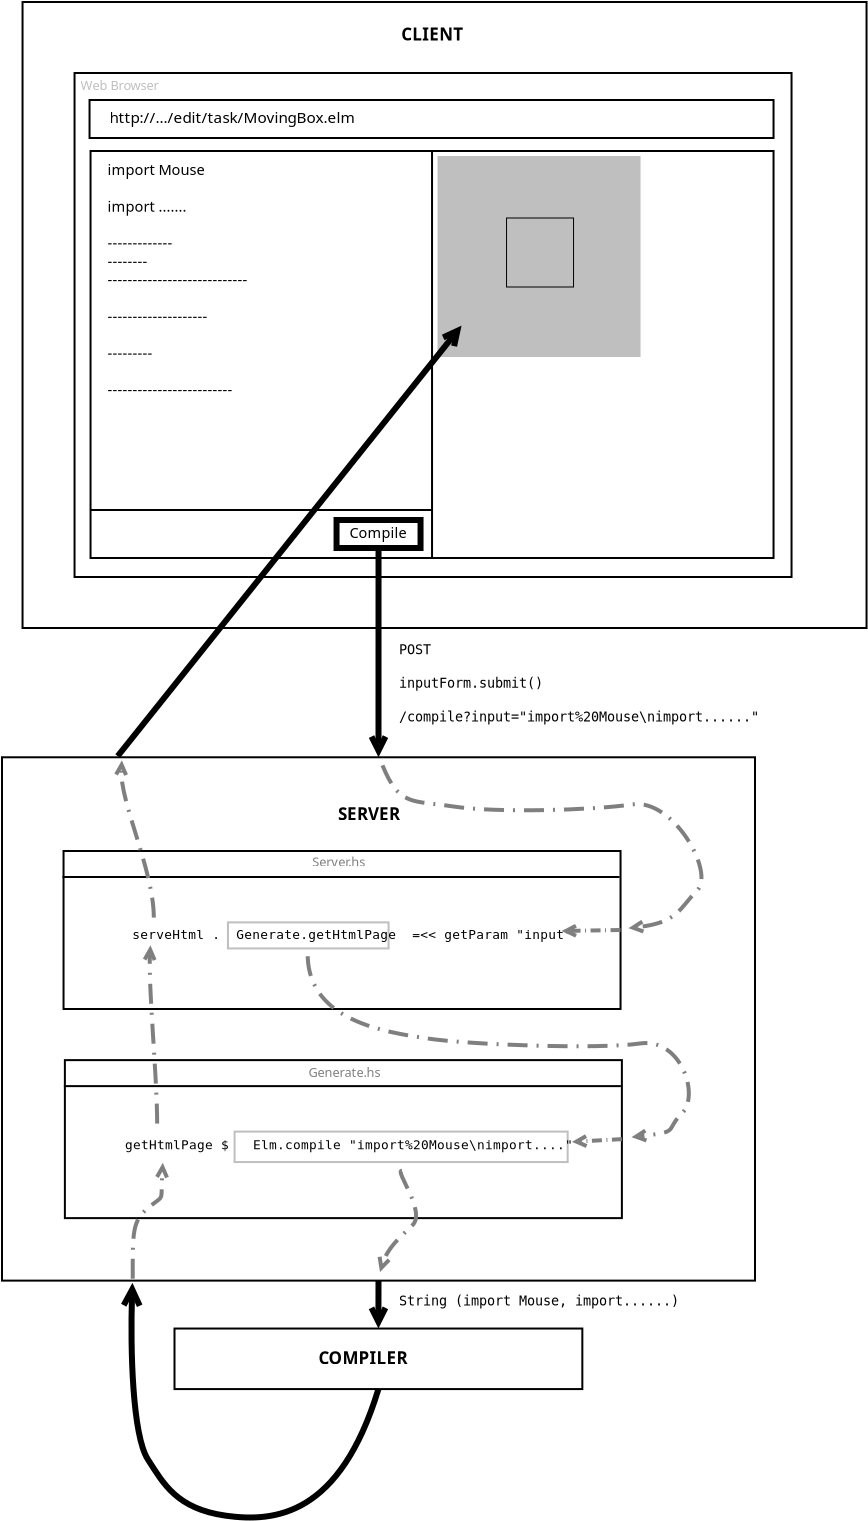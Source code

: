 <?xml version="1.0" encoding="UTF-8"?>
<dia:diagram xmlns:dia="http://www.lysator.liu.se/~alla/dia/">
  <dia:layer name="Background" visible="true" active="true">
    <dia:group>
      <dia:object type="Standard - Box" version="0" id="O0">
        <dia:attribute name="obj_pos">
          <dia:point val="6.7,1.2"/>
        </dia:attribute>
        <dia:attribute name="obj_bb">
          <dia:rectangle val="6.65,1.15;48.95,32.55"/>
        </dia:attribute>
        <dia:attribute name="elem_corner">
          <dia:point val="6.7,1.2"/>
        </dia:attribute>
        <dia:attribute name="elem_width">
          <dia:real val="42.2"/>
        </dia:attribute>
        <dia:attribute name="elem_height">
          <dia:real val="31.3"/>
        </dia:attribute>
        <dia:attribute name="show_background">
          <dia:boolean val="true"/>
        </dia:attribute>
      </dia:object>
      <dia:group>
        <dia:group>
          <dia:group>
            <dia:object type="Standard - Box" version="0" id="O1">
              <dia:attribute name="obj_pos">
                <dia:point val="9.3,4.75"/>
              </dia:attribute>
              <dia:attribute name="obj_bb">
                <dia:rectangle val="9.25,4.7;45.2,30"/>
              </dia:attribute>
              <dia:attribute name="elem_corner">
                <dia:point val="9.3,4.75"/>
              </dia:attribute>
              <dia:attribute name="elem_width">
                <dia:real val="35.85"/>
              </dia:attribute>
              <dia:attribute name="elem_height">
                <dia:real val="25.2"/>
              </dia:attribute>
              <dia:attribute name="show_background">
                <dia:boolean val="true"/>
              </dia:attribute>
            </dia:object>
            <dia:object type="Standard - Box" version="0" id="O2">
              <dia:attribute name="obj_pos">
                <dia:point val="10.05,6.1"/>
              </dia:attribute>
              <dia:attribute name="obj_bb">
                <dia:rectangle val="10,6.05;44.3,8.05"/>
              </dia:attribute>
              <dia:attribute name="elem_corner">
                <dia:point val="10.05,6.1"/>
              </dia:attribute>
              <dia:attribute name="elem_width">
                <dia:real val="34.2"/>
              </dia:attribute>
              <dia:attribute name="elem_height">
                <dia:real val="1.9"/>
              </dia:attribute>
              <dia:attribute name="show_background">
                <dia:boolean val="true"/>
              </dia:attribute>
            </dia:object>
            <dia:object type="Standard - Text" version="1" id="O3">
              <dia:attribute name="obj_pos">
                <dia:point val="11.05,7.25"/>
              </dia:attribute>
              <dia:attribute name="obj_bb">
                <dia:rectangle val="11.05,6.54;23.823,7.433"/>
              </dia:attribute>
              <dia:attribute name="text">
                <dia:composite type="text">
                  <dia:attribute name="string">
                    <dia:string>#http://.../edit/task/MovingBox.elm#</dia:string>
                  </dia:attribute>
                  <dia:attribute name="font">
                    <dia:font family="sans" style="0" name="Helvetica"/>
                  </dia:attribute>
                  <dia:attribute name="height">
                    <dia:real val="0.955"/>
                  </dia:attribute>
                  <dia:attribute name="pos">
                    <dia:point val="11.05,7.25"/>
                  </dia:attribute>
                  <dia:attribute name="color">
                    <dia:color val="#000000"/>
                  </dia:attribute>
                  <dia:attribute name="alignment">
                    <dia:enum val="0"/>
                  </dia:attribute>
                </dia:composite>
              </dia:attribute>
              <dia:attribute name="valign">
                <dia:enum val="3"/>
              </dia:attribute>
            </dia:object>
          </dia:group>
          <dia:object type="Standard - Box" version="0" id="O4">
            <dia:attribute name="obj_pos">
              <dia:point val="10.1,8.65"/>
            </dia:attribute>
            <dia:attribute name="obj_bb">
              <dia:rectangle val="10.05,8.6;44.3,29.05"/>
            </dia:attribute>
            <dia:attribute name="elem_corner">
              <dia:point val="10.1,8.65"/>
            </dia:attribute>
            <dia:attribute name="elem_width">
              <dia:real val="34.15"/>
            </dia:attribute>
            <dia:attribute name="elem_height">
              <dia:real val="20.35"/>
            </dia:attribute>
            <dia:attribute name="show_background">
              <dia:boolean val="true"/>
            </dia:attribute>
          </dia:object>
        </dia:group>
        <dia:object type="Standard - Line" version="0" id="O5">
          <dia:attribute name="obj_pos">
            <dia:point val="27.175,8.65"/>
          </dia:attribute>
          <dia:attribute name="obj_bb">
            <dia:rectangle val="27.125,8.6;27.225,29.05"/>
          </dia:attribute>
          <dia:attribute name="conn_endpoints">
            <dia:point val="27.175,8.65"/>
            <dia:point val="27.175,29"/>
          </dia:attribute>
          <dia:attribute name="numcp">
            <dia:int val="1"/>
          </dia:attribute>
        </dia:object>
        <dia:object type="Standard - Line" version="0" id="O6">
          <dia:attribute name="obj_pos">
            <dia:point val="27.225,17.35"/>
          </dia:attribute>
          <dia:attribute name="obj_bb">
            <dia:rectangle val="27.225,17.35;27.225,17.35"/>
          </dia:attribute>
          <dia:attribute name="conn_endpoints">
            <dia:point val="27.225,17.35"/>
            <dia:point val="27.225,17.35"/>
          </dia:attribute>
          <dia:attribute name="numcp">
            <dia:int val="1"/>
          </dia:attribute>
        </dia:object>
      </dia:group>
      <dia:object type="Standard - Text" version="1" id="O7">
        <dia:attribute name="obj_pos">
          <dia:point val="27.225,17.35"/>
        </dia:attribute>
        <dia:attribute name="obj_bb">
          <dia:rectangle val="27.225,16.755;27.225,17.503"/>
        </dia:attribute>
        <dia:attribute name="text">
          <dia:composite type="text">
            <dia:attribute name="string">
              <dia:string>##</dia:string>
            </dia:attribute>
            <dia:attribute name="font">
              <dia:font family="sans" style="0" name="Helvetica"/>
            </dia:attribute>
            <dia:attribute name="height">
              <dia:real val="0.8"/>
            </dia:attribute>
            <dia:attribute name="pos">
              <dia:point val="27.225,17.35"/>
            </dia:attribute>
            <dia:attribute name="color">
              <dia:color val="#000000"/>
            </dia:attribute>
            <dia:attribute name="alignment">
              <dia:enum val="0"/>
            </dia:attribute>
          </dia:composite>
        </dia:attribute>
        <dia:attribute name="valign">
          <dia:enum val="3"/>
        </dia:attribute>
      </dia:object>
      <dia:object type="Standard - Text" version="1" id="O8">
        <dia:attribute name="obj_pos">
          <dia:point val="27.225,17.35"/>
        </dia:attribute>
        <dia:attribute name="obj_bb">
          <dia:rectangle val="27.225,16.755;27.225,17.503"/>
        </dia:attribute>
        <dia:attribute name="text">
          <dia:composite type="text">
            <dia:attribute name="string">
              <dia:string>##</dia:string>
            </dia:attribute>
            <dia:attribute name="font">
              <dia:font family="sans" style="0" name="Helvetica"/>
            </dia:attribute>
            <dia:attribute name="height">
              <dia:real val="0.8"/>
            </dia:attribute>
            <dia:attribute name="pos">
              <dia:point val="27.225,17.35"/>
            </dia:attribute>
            <dia:attribute name="color">
              <dia:color val="#000000"/>
            </dia:attribute>
            <dia:attribute name="alignment">
              <dia:enum val="0"/>
            </dia:attribute>
          </dia:composite>
        </dia:attribute>
        <dia:attribute name="valign">
          <dia:enum val="3"/>
        </dia:attribute>
      </dia:object>
      <dia:object type="Standard - Text" version="1" id="O9">
        <dia:attribute name="obj_pos">
          <dia:point val="10.95,9.85"/>
        </dia:attribute>
        <dia:attribute name="obj_bb">
          <dia:rectangle val="10.95,9.168;18.37,21.023"/>
        </dia:attribute>
        <dia:attribute name="text">
          <dia:composite type="text">
            <dia:attribute name="string">
              <dia:string>#import Mouse

import ....... 

-------------
--------
----------------------------

--------------------

---------

-------------------------#</dia:string>
            </dia:attribute>
            <dia:attribute name="font">
              <dia:font family="sans" style="0" name="Helvetica"/>
            </dia:attribute>
            <dia:attribute name="height">
              <dia:real val="0.917"/>
            </dia:attribute>
            <dia:attribute name="pos">
              <dia:point val="10.95,9.85"/>
            </dia:attribute>
            <dia:attribute name="color">
              <dia:color val="#000000"/>
            </dia:attribute>
            <dia:attribute name="alignment">
              <dia:enum val="0"/>
            </dia:attribute>
          </dia:composite>
        </dia:attribute>
        <dia:attribute name="valign">
          <dia:enum val="3"/>
        </dia:attribute>
      </dia:object>
      <dia:object type="Standard - Box" version="0" id="O10">
        <dia:attribute name="obj_pos">
          <dia:point val="22.4,27.1"/>
        </dia:attribute>
        <dia:attribute name="obj_bb">
          <dia:rectangle val="22.25,26.95;26.75,28.65"/>
        </dia:attribute>
        <dia:attribute name="elem_corner">
          <dia:point val="22.4,27.1"/>
        </dia:attribute>
        <dia:attribute name="elem_width">
          <dia:real val="4.2"/>
        </dia:attribute>
        <dia:attribute name="elem_height">
          <dia:real val="1.4"/>
        </dia:attribute>
        <dia:attribute name="border_width">
          <dia:real val="0.3"/>
        </dia:attribute>
        <dia:attribute name="show_background">
          <dia:boolean val="true"/>
        </dia:attribute>
      </dia:object>
      <dia:object type="Standard - Text" version="1" id="O11">
        <dia:attribute name="obj_pos">
          <dia:point val="23.05,28"/>
        </dia:attribute>
        <dia:attribute name="obj_bb">
          <dia:rectangle val="23.05,27.325;26.012,28.172"/>
        </dia:attribute>
        <dia:attribute name="text">
          <dia:composite type="text">
            <dia:attribute name="string">
              <dia:string>#Compile#</dia:string>
            </dia:attribute>
            <dia:attribute name="font">
              <dia:font family="sans" style="0" name="Helvetica"/>
            </dia:attribute>
            <dia:attribute name="height">
              <dia:real val="0.906"/>
            </dia:attribute>
            <dia:attribute name="pos">
              <dia:point val="23.05,28"/>
            </dia:attribute>
            <dia:attribute name="color">
              <dia:color val="#000000"/>
            </dia:attribute>
            <dia:attribute name="alignment">
              <dia:enum val="0"/>
            </dia:attribute>
          </dia:composite>
        </dia:attribute>
        <dia:attribute name="valign">
          <dia:enum val="3"/>
        </dia:attribute>
      </dia:object>
      <dia:object type="Standard - Line" version="0" id="O12">
        <dia:attribute name="obj_pos">
          <dia:point val="27.2,26.6"/>
        </dia:attribute>
        <dia:attribute name="obj_bb">
          <dia:rectangle val="10.05,26.55;27.25,26.65"/>
        </dia:attribute>
        <dia:attribute name="conn_endpoints">
          <dia:point val="27.2,26.6"/>
          <dia:point val="10.1,26.6"/>
        </dia:attribute>
        <dia:attribute name="numcp">
          <dia:int val="1"/>
        </dia:attribute>
      </dia:object>
      <dia:object type="Standard - Box" version="0" id="O13">
        <dia:attribute name="obj_pos">
          <dia:point val="27.5,8.95"/>
        </dia:attribute>
        <dia:attribute name="obj_bb">
          <dia:rectangle val="27.45,8.9;37.6,18.95"/>
        </dia:attribute>
        <dia:attribute name="elem_corner">
          <dia:point val="27.5,8.95"/>
        </dia:attribute>
        <dia:attribute name="elem_width">
          <dia:real val="10.05"/>
        </dia:attribute>
        <dia:attribute name="elem_height">
          <dia:real val="9.95"/>
        </dia:attribute>
        <dia:attribute name="border_width">
          <dia:real val="0.1"/>
        </dia:attribute>
        <dia:attribute name="border_color">
          <dia:color val="#bfbfbf"/>
        </dia:attribute>
        <dia:attribute name="inner_color">
          <dia:color val="#bfbfbf"/>
        </dia:attribute>
        <dia:attribute name="show_background">
          <dia:boolean val="true"/>
        </dia:attribute>
      </dia:object>
      <dia:object type="Standard - Box" version="0" id="O14">
        <dia:attribute name="obj_pos">
          <dia:point val="30.9,12"/>
        </dia:attribute>
        <dia:attribute name="obj_bb">
          <dia:rectangle val="30.875,11.975;34.275,15.475"/>
        </dia:attribute>
        <dia:attribute name="elem_corner">
          <dia:point val="30.9,12"/>
        </dia:attribute>
        <dia:attribute name="elem_width">
          <dia:real val="3.35"/>
        </dia:attribute>
        <dia:attribute name="elem_height">
          <dia:real val="3.45"/>
        </dia:attribute>
        <dia:attribute name="border_width">
          <dia:real val="0.05"/>
        </dia:attribute>
        <dia:attribute name="inner_color">
          <dia:color val="#bfbfbf"/>
        </dia:attribute>
        <dia:attribute name="show_background">
          <dia:boolean val="true"/>
        </dia:attribute>
      </dia:object>
      <dia:object type="Standard - Text" version="1" id="O15">
        <dia:attribute name="obj_pos">
          <dia:point val="25.635,3.12"/>
        </dia:attribute>
        <dia:attribute name="obj_bb">
          <dia:rectangle val="25.635,2.33;28.983,3.322"/>
        </dia:attribute>
        <dia:attribute name="text">
          <dia:composite type="text">
            <dia:attribute name="string">
              <dia:string>#CLIENT#</dia:string>
            </dia:attribute>
            <dia:attribute name="font">
              <dia:font family="sans" style="80" name="Helvetica-Bold"/>
            </dia:attribute>
            <dia:attribute name="height">
              <dia:real val="1.061"/>
            </dia:attribute>
            <dia:attribute name="pos">
              <dia:point val="25.635,3.12"/>
            </dia:attribute>
            <dia:attribute name="color">
              <dia:color val="#000000"/>
            </dia:attribute>
            <dia:attribute name="alignment">
              <dia:enum val="0"/>
            </dia:attribute>
          </dia:composite>
        </dia:attribute>
        <dia:attribute name="valign">
          <dia:enum val="3"/>
        </dia:attribute>
      </dia:object>
      <dia:object type="Standard - Text" version="1" id="O16">
        <dia:attribute name="obj_pos">
          <dia:point val="9.6,5.6"/>
        </dia:attribute>
        <dia:attribute name="obj_bb">
          <dia:rectangle val="9.6,5.005;13.793,5.753"/>
        </dia:attribute>
        <dia:attribute name="text">
          <dia:composite type="text">
            <dia:attribute name="string">
              <dia:string>#Web Browser#</dia:string>
            </dia:attribute>
            <dia:attribute name="font">
              <dia:font family="sans" style="0" name="Helvetica"/>
            </dia:attribute>
            <dia:attribute name="height">
              <dia:real val="0.8"/>
            </dia:attribute>
            <dia:attribute name="pos">
              <dia:point val="9.6,5.6"/>
            </dia:attribute>
            <dia:attribute name="color">
              <dia:color val="#bfbfbf"/>
            </dia:attribute>
            <dia:attribute name="alignment">
              <dia:enum val="0"/>
            </dia:attribute>
          </dia:composite>
        </dia:attribute>
        <dia:attribute name="valign">
          <dia:enum val="3"/>
        </dia:attribute>
      </dia:object>
    </dia:group>
    <dia:object type="Standard - Box" version="0" id="O17">
      <dia:attribute name="obj_pos">
        <dia:point val="5.673,38.964"/>
      </dia:attribute>
      <dia:attribute name="obj_bb">
        <dia:rectangle val="5.623,38.914;43.373,65.18"/>
      </dia:attribute>
      <dia:attribute name="elem_corner">
        <dia:point val="5.673,38.964"/>
      </dia:attribute>
      <dia:attribute name="elem_width">
        <dia:real val="37.65"/>
      </dia:attribute>
      <dia:attribute name="elem_height">
        <dia:real val="26.167"/>
      </dia:attribute>
      <dia:attribute name="show_background">
        <dia:boolean val="true"/>
      </dia:attribute>
    </dia:object>
    <dia:group>
      <dia:object type="Standard - Box" version="0" id="O18">
        <dia:attribute name="obj_pos">
          <dia:point val="8.75,43.65"/>
        </dia:attribute>
        <dia:attribute name="obj_bb">
          <dia:rectangle val="8.7,43.6;36.65,51.6"/>
        </dia:attribute>
        <dia:attribute name="elem_corner">
          <dia:point val="8.75,43.65"/>
        </dia:attribute>
        <dia:attribute name="elem_width">
          <dia:real val="27.85"/>
        </dia:attribute>
        <dia:attribute name="elem_height">
          <dia:real val="7.9"/>
        </dia:attribute>
        <dia:attribute name="show_background">
          <dia:boolean val="true"/>
        </dia:attribute>
      </dia:object>
      <dia:object type="Standard - Line" version="0" id="O19">
        <dia:attribute name="obj_pos">
          <dia:point val="8.7,44.95"/>
        </dia:attribute>
        <dia:attribute name="obj_bb">
          <dia:rectangle val="8.65,44.9;36.6,45"/>
        </dia:attribute>
        <dia:attribute name="conn_endpoints">
          <dia:point val="8.7,44.95"/>
          <dia:point val="36.55,44.95"/>
        </dia:attribute>
        <dia:attribute name="numcp">
          <dia:int val="1"/>
        </dia:attribute>
      </dia:object>
    </dia:group>
    <dia:object type="Standard - Text" version="1" id="O20">
      <dia:attribute name="obj_pos">
        <dia:point val="21.191,44.424"/>
      </dia:attribute>
      <dia:attribute name="obj_bb">
        <dia:rectangle val="21.191,43.829;24.176,44.576"/>
      </dia:attribute>
      <dia:attribute name="text">
        <dia:composite type="text">
          <dia:attribute name="string">
            <dia:string>#Server.hs#</dia:string>
          </dia:attribute>
          <dia:attribute name="font">
            <dia:font family="sans" style="0" name="Helvetica"/>
          </dia:attribute>
          <dia:attribute name="height">
            <dia:real val="0.8"/>
          </dia:attribute>
          <dia:attribute name="pos">
            <dia:point val="21.191,44.424"/>
          </dia:attribute>
          <dia:attribute name="color">
            <dia:color val="#7f7f7f"/>
          </dia:attribute>
          <dia:attribute name="alignment">
            <dia:enum val="0"/>
          </dia:attribute>
        </dia:composite>
      </dia:attribute>
      <dia:attribute name="valign">
        <dia:enum val="3"/>
      </dia:attribute>
    </dia:object>
    <dia:object type="Standard - Box" version="0" id="O21">
      <dia:attribute name="obj_pos">
        <dia:point val="16.971,47.219"/>
      </dia:attribute>
      <dia:attribute name="obj_bb">
        <dia:rectangle val="16.921,47.169;25.051,48.573"/>
      </dia:attribute>
      <dia:attribute name="elem_corner">
        <dia:point val="16.971,47.219"/>
      </dia:attribute>
      <dia:attribute name="elem_width">
        <dia:real val="8.03"/>
      </dia:attribute>
      <dia:attribute name="elem_height">
        <dia:real val="1.303"/>
      </dia:attribute>
      <dia:attribute name="border_width">
        <dia:real val="0.1"/>
      </dia:attribute>
      <dia:attribute name="border_color">
        <dia:color val="#bfbfbf"/>
      </dia:attribute>
      <dia:attribute name="show_background">
        <dia:boolean val="true"/>
      </dia:attribute>
    </dia:object>
    <dia:object type="Standard - Text" version="1" id="O22">
      <dia:attribute name="obj_pos">
        <dia:point val="12.18,48.05"/>
      </dia:attribute>
      <dia:attribute name="obj_bb">
        <dia:rectangle val="12.18,47.455;33.355,48.203"/>
      </dia:attribute>
      <dia:attribute name="text">
        <dia:composite type="text">
          <dia:attribute name="string">
            <dia:string>#serveHtml .  Generate.getHtmlPage  =&lt;&lt; getParam "input"#</dia:string>
          </dia:attribute>
          <dia:attribute name="font">
            <dia:font family="monospace" style="0" name="Courier"/>
          </dia:attribute>
          <dia:attribute name="height">
            <dia:real val="0.8"/>
          </dia:attribute>
          <dia:attribute name="pos">
            <dia:point val="12.18,48.05"/>
          </dia:attribute>
          <dia:attribute name="color">
            <dia:color val="#000000"/>
          </dia:attribute>
          <dia:attribute name="alignment">
            <dia:enum val="0"/>
          </dia:attribute>
        </dia:composite>
      </dia:attribute>
      <dia:attribute name="valign">
        <dia:enum val="3"/>
      </dia:attribute>
    </dia:object>
    <dia:object type="Standard - Text" version="1" id="O23">
      <dia:attribute name="obj_pos">
        <dia:point val="22.472,42.108"/>
      </dia:attribute>
      <dia:attribute name="obj_bb">
        <dia:rectangle val="22.472,41.318;26.207,42.31"/>
      </dia:attribute>
      <dia:attribute name="text">
        <dia:composite type="text">
          <dia:attribute name="string">
            <dia:string>#SERVER#</dia:string>
          </dia:attribute>
          <dia:attribute name="font">
            <dia:font family="sans" style="80" name="Helvetica-Bold"/>
          </dia:attribute>
          <dia:attribute name="height">
            <dia:real val="1.061"/>
          </dia:attribute>
          <dia:attribute name="pos">
            <dia:point val="22.472,42.108"/>
          </dia:attribute>
          <dia:attribute name="color">
            <dia:color val="#000000"/>
          </dia:attribute>
          <dia:attribute name="alignment">
            <dia:enum val="0"/>
          </dia:attribute>
        </dia:composite>
      </dia:attribute>
      <dia:attribute name="valign">
        <dia:enum val="3"/>
      </dia:attribute>
    </dia:object>
    <dia:object type="Standard - BezierLine" version="0" id="O24">
      <dia:attribute name="obj_pos">
        <dia:point val="24.699,39.369"/>
      </dia:attribute>
      <dia:attribute name="obj_bb">
        <dia:rectangle val="24.569,39.239;40.746,47.825"/>
      </dia:attribute>
      <dia:attribute name="bez_points">
        <dia:point val="24.699,39.369"/>
        <dia:point val="25.54,41.43"/>
        <dia:point val="26.158,41.108"/>
        <dia:point val="28.27,41.428"/>
        <dia:point val="30.381,41.748"/>
        <dia:point val="35.146,41.62"/>
        <dia:point val="37.196,41.32"/>
        <dia:point val="39.246,41.02"/>
        <dia:point val="41.331,44.722"/>
        <dia:point val="40.431,45.622"/>
        <dia:point val="39.531,46.522"/>
        <dia:point val="39.493,47.228"/>
        <dia:point val="36.998,47.508"/>
      </dia:attribute>
      <dia:attribute name="corner_types">
        <dia:enum val="0"/>
        <dia:enum val="0"/>
        <dia:enum val="0"/>
        <dia:enum val="1"/>
        <dia:enum val="0"/>
      </dia:attribute>
      <dia:attribute name="line_color">
        <dia:color val="#7f7f7f"/>
      </dia:attribute>
      <dia:attribute name="line_width">
        <dia:real val="0.2"/>
      </dia:attribute>
      <dia:attribute name="line_style">
        <dia:enum val="2"/>
      </dia:attribute>
      <dia:attribute name="end_arrow">
        <dia:enum val="1"/>
      </dia:attribute>
      <dia:attribute name="end_arrow_length">
        <dia:real val="0.5"/>
      </dia:attribute>
      <dia:attribute name="end_arrow_width">
        <dia:real val="0.5"/>
      </dia:attribute>
    </dia:object>
    <dia:object type="Standard - Line" version="0" id="O25">
      <dia:attribute name="obj_pos">
        <dia:point val="24.5,28.64"/>
      </dia:attribute>
      <dia:attribute name="obj_bb">
        <dia:rectangle val="23.905,28.489;25.091,39.299"/>
      </dia:attribute>
      <dia:attribute name="conn_endpoints">
        <dia:point val="24.5,28.64"/>
        <dia:point val="24.498,38.964"/>
      </dia:attribute>
      <dia:attribute name="numcp">
        <dia:int val="1"/>
      </dia:attribute>
      <dia:attribute name="line_width">
        <dia:real val="0.3"/>
      </dia:attribute>
      <dia:attribute name="end_arrow">
        <dia:enum val="1"/>
      </dia:attribute>
      <dia:attribute name="end_arrow_length">
        <dia:real val="0.7"/>
      </dia:attribute>
      <dia:attribute name="end_arrow_width">
        <dia:real val="0.7"/>
      </dia:attribute>
      <dia:connections>
        <dia:connection handle="0" to="O10" connection="8"/>
        <dia:connection handle="1" to="O17" connection="1"/>
      </dia:connections>
    </dia:object>
    <dia:object type="Standard - Text" version="1" id="O26">
      <dia:attribute name="obj_pos">
        <dia:point val="25.529,33.809"/>
      </dia:attribute>
      <dia:attribute name="obj_bb">
        <dia:rectangle val="25.529,33.181;43.754,37.338"/>
      </dia:attribute>
      <dia:attribute name="text">
        <dia:composite type="text">
          <dia:attribute name="string">
            <dia:string>#POST 

inputForm.submit()

/compile?input="import%20Mouse\nimport......"#</dia:string>
          </dia:attribute>
          <dia:attribute name="font">
            <dia:font family="monospace" style="0" name="Courier"/>
          </dia:attribute>
          <dia:attribute name="height">
            <dia:real val="0.842"/>
          </dia:attribute>
          <dia:attribute name="pos">
            <dia:point val="25.529,33.809"/>
          </dia:attribute>
          <dia:attribute name="color">
            <dia:color val="#000000"/>
          </dia:attribute>
          <dia:attribute name="alignment">
            <dia:enum val="0"/>
          </dia:attribute>
        </dia:composite>
      </dia:attribute>
      <dia:attribute name="valign">
        <dia:enum val="3"/>
      </dia:attribute>
    </dia:object>
    <dia:object type="Standard - Line" version="0" id="O27">
      <dia:attribute name="obj_pos">
        <dia:point val="36.6,47.6"/>
      </dia:attribute>
      <dia:attribute name="obj_bb">
        <dia:rectangle val="33.426,47.228;36.702,48.052"/>
      </dia:attribute>
      <dia:attribute name="conn_endpoints">
        <dia:point val="36.6,47.6"/>
        <dia:point val="33.65,47.65"/>
      </dia:attribute>
      <dia:attribute name="numcp">
        <dia:int val="1"/>
      </dia:attribute>
      <dia:attribute name="line_color">
        <dia:color val="#7f7f7f"/>
      </dia:attribute>
      <dia:attribute name="line_width">
        <dia:real val="0.2"/>
      </dia:attribute>
      <dia:attribute name="line_style">
        <dia:enum val="2"/>
      </dia:attribute>
      <dia:attribute name="end_arrow">
        <dia:enum val="1"/>
      </dia:attribute>
      <dia:attribute name="end_arrow_length">
        <dia:real val="0.5"/>
      </dia:attribute>
      <dia:attribute name="end_arrow_width">
        <dia:real val="0.5"/>
      </dia:attribute>
      <dia:attribute name="dashlength">
        <dia:real val="0.5"/>
      </dia:attribute>
      <dia:connections>
        <dia:connection handle="0" to="O18" connection="4"/>
      </dia:connections>
    </dia:object>
    <dia:group>
      <dia:object type="Standard - Box" version="0" id="O28">
        <dia:attribute name="obj_pos">
          <dia:point val="8.817,54.106"/>
        </dia:attribute>
        <dia:attribute name="obj_bb">
          <dia:rectangle val="8.767,54.056;36.717,62.056"/>
        </dia:attribute>
        <dia:attribute name="elem_corner">
          <dia:point val="8.817,54.106"/>
        </dia:attribute>
        <dia:attribute name="elem_width">
          <dia:real val="27.85"/>
        </dia:attribute>
        <dia:attribute name="elem_height">
          <dia:real val="7.9"/>
        </dia:attribute>
        <dia:attribute name="show_background">
          <dia:boolean val="true"/>
        </dia:attribute>
      </dia:object>
      <dia:object type="Standard - Line" version="0" id="O29">
        <dia:attribute name="obj_pos">
          <dia:point val="8.767,55.406"/>
        </dia:attribute>
        <dia:attribute name="obj_bb">
          <dia:rectangle val="8.717,55.356;36.667,55.456"/>
        </dia:attribute>
        <dia:attribute name="conn_endpoints">
          <dia:point val="8.767,55.406"/>
          <dia:point val="36.617,55.406"/>
        </dia:attribute>
        <dia:attribute name="numcp">
          <dia:int val="1"/>
        </dia:attribute>
      </dia:object>
    </dia:group>
    <dia:object type="Standard - Text" version="1" id="O30">
      <dia:attribute name="obj_pos">
        <dia:point val="20.994,54.945"/>
      </dia:attribute>
      <dia:attribute name="obj_bb">
        <dia:rectangle val="20.994,54.331;24.943,55.135"/>
      </dia:attribute>
      <dia:attribute name="text">
        <dia:composite type="text">
          <dia:attribute name="string">
            <dia:string>#Generate.hs#</dia:string>
          </dia:attribute>
          <dia:attribute name="font">
            <dia:font family="sans" style="0" name="Helvetica"/>
          </dia:attribute>
          <dia:attribute name="height">
            <dia:real val="0.8"/>
          </dia:attribute>
          <dia:attribute name="pos">
            <dia:point val="20.994,54.945"/>
          </dia:attribute>
          <dia:attribute name="color">
            <dia:color val="#7f7f7f"/>
          </dia:attribute>
          <dia:attribute name="alignment">
            <dia:enum val="0"/>
          </dia:attribute>
        </dia:composite>
      </dia:attribute>
      <dia:attribute name="valign">
        <dia:enum val="3"/>
      </dia:attribute>
    </dia:object>
    <dia:object type="Standard - BezierLine" version="0" id="O31">
      <dia:attribute name="obj_pos">
        <dia:point val="20.957,48.913"/>
      </dia:attribute>
      <dia:attribute name="obj_bb">
        <dia:rectangle val="20.855,48.811;40.114,58.275"/>
      </dia:attribute>
      <dia:attribute name="bez_points">
        <dia:point val="20.957,48.913"/>
        <dia:point val="21.041,52.151"/>
        <dia:point val="24.823,52.702"/>
        <dia:point val="26.935,53.022"/>
        <dia:point val="29.047,53.342"/>
        <dia:point val="35.522,53.574"/>
        <dia:point val="37.572,53.274"/>
        <dia:point val="39.622,52.974"/>
        <dia:point val="40.575,55.864"/>
        <dia:point val="39.675,56.764"/>
        <dia:point val="38.775,57.663"/>
        <dia:point val="39.643,57.678"/>
        <dia:point val="37.148,57.958"/>
      </dia:attribute>
      <dia:attribute name="corner_types">
        <dia:enum val="0"/>
        <dia:enum val="0"/>
        <dia:enum val="0"/>
        <dia:enum val="0"/>
        <dia:enum val="0"/>
      </dia:attribute>
      <dia:attribute name="line_color">
        <dia:color val="#7f7f7f"/>
      </dia:attribute>
      <dia:attribute name="line_width">
        <dia:real val="0.2"/>
      </dia:attribute>
      <dia:attribute name="line_style">
        <dia:enum val="2"/>
      </dia:attribute>
      <dia:attribute name="end_arrow">
        <dia:enum val="1"/>
      </dia:attribute>
      <dia:attribute name="end_arrow_length">
        <dia:real val="0.5"/>
      </dia:attribute>
      <dia:attribute name="end_arrow_width">
        <dia:real val="0.5"/>
      </dia:attribute>
    </dia:object>
    <dia:object type="Standard - Box" version="0" id="O32">
      <dia:attribute name="obj_pos">
        <dia:point val="17.302,57.68"/>
      </dia:attribute>
      <dia:attribute name="obj_bb">
        <dia:rectangle val="17.252,57.63;34.006,59.252"/>
      </dia:attribute>
      <dia:attribute name="elem_corner">
        <dia:point val="17.302,57.68"/>
      </dia:attribute>
      <dia:attribute name="elem_width">
        <dia:real val="16.654"/>
      </dia:attribute>
      <dia:attribute name="elem_height">
        <dia:real val="1.522"/>
      </dia:attribute>
      <dia:attribute name="border_width">
        <dia:real val="0.1"/>
      </dia:attribute>
      <dia:attribute name="border_color">
        <dia:color val="#bfbfbf"/>
      </dia:attribute>
      <dia:attribute name="show_background">
        <dia:boolean val="true"/>
      </dia:attribute>
    </dia:object>
    <dia:object type="Standard - Line" version="0" id="O33">
      <dia:attribute name="obj_pos">
        <dia:point val="36.667,58.056"/>
      </dia:attribute>
      <dia:attribute name="obj_bb">
        <dia:rectangle val="33.943,57.749;36.773,58.571"/>
      </dia:attribute>
      <dia:attribute name="conn_endpoints">
        <dia:point val="36.667,58.056"/>
        <dia:point val="34.167,58.193"/>
      </dia:attribute>
      <dia:attribute name="numcp">
        <dia:int val="1"/>
      </dia:attribute>
      <dia:attribute name="line_color">
        <dia:color val="#7f7f7f"/>
      </dia:attribute>
      <dia:attribute name="line_width">
        <dia:real val="0.2"/>
      </dia:attribute>
      <dia:attribute name="line_style">
        <dia:enum val="2"/>
      </dia:attribute>
      <dia:attribute name="end_arrow">
        <dia:enum val="1"/>
      </dia:attribute>
      <dia:attribute name="end_arrow_length">
        <dia:real val="0.5"/>
      </dia:attribute>
      <dia:attribute name="end_arrow_width">
        <dia:real val="0.5"/>
      </dia:attribute>
      <dia:attribute name="dashlength">
        <dia:real val="0.5"/>
      </dia:attribute>
      <dia:connections>
        <dia:connection handle="0" to="O28" connection="4"/>
      </dia:connections>
    </dia:object>
    <dia:object type="Standard - Text" version="1" id="O34">
      <dia:attribute name="obj_pos">
        <dia:point val="11.828,58.561"/>
      </dia:attribute>
      <dia:attribute name="obj_bb">
        <dia:rectangle val="11.828,57.966;33.388,58.714"/>
      </dia:attribute>
      <dia:attribute name="text">
        <dia:composite type="text">
          <dia:attribute name="string">
            <dia:string>#getHtmlPage $   Elm.compile "import%20Mouse\nimport...."#</dia:string>
          </dia:attribute>
          <dia:attribute name="font">
            <dia:font family="monospace" style="0" name="Courier"/>
          </dia:attribute>
          <dia:attribute name="height">
            <dia:real val="0.8"/>
          </dia:attribute>
          <dia:attribute name="pos">
            <dia:point val="11.828,58.561"/>
          </dia:attribute>
          <dia:attribute name="color">
            <dia:color val="#000000"/>
          </dia:attribute>
          <dia:attribute name="alignment">
            <dia:enum val="0"/>
          </dia:attribute>
        </dia:composite>
      </dia:attribute>
      <dia:attribute name="valign">
        <dia:enum val="3"/>
      </dia:attribute>
    </dia:object>
    <dia:object type="Standard - Box" version="0" id="O35">
      <dia:attribute name="obj_pos">
        <dia:point val="14.298,67.527"/>
      </dia:attribute>
      <dia:attribute name="obj_bb">
        <dia:rectangle val="14.248,67.477;34.74,70.604"/>
      </dia:attribute>
      <dia:attribute name="elem_corner">
        <dia:point val="14.298,67.527"/>
      </dia:attribute>
      <dia:attribute name="elem_width">
        <dia:real val="20.392"/>
      </dia:attribute>
      <dia:attribute name="elem_height">
        <dia:real val="3.027"/>
      </dia:attribute>
      <dia:attribute name="show_background">
        <dia:boolean val="true"/>
      </dia:attribute>
    </dia:object>
    <dia:object type="Standard - Text" version="1" id="O36">
      <dia:attribute name="obj_pos">
        <dia:point val="24.118,71.9"/>
      </dia:attribute>
      <dia:attribute name="obj_bb">
        <dia:rectangle val="24.118,71.305;24.118,72.052"/>
      </dia:attribute>
      <dia:attribute name="text">
        <dia:composite type="text">
          <dia:attribute name="string">
            <dia:string>##</dia:string>
          </dia:attribute>
          <dia:attribute name="font">
            <dia:font family="sans" style="0" name="Helvetica"/>
          </dia:attribute>
          <dia:attribute name="height">
            <dia:real val="0.8"/>
          </dia:attribute>
          <dia:attribute name="pos">
            <dia:point val="24.118,71.9"/>
          </dia:attribute>
          <dia:attribute name="color">
            <dia:color val="#000000"/>
          </dia:attribute>
          <dia:attribute name="alignment">
            <dia:enum val="0"/>
          </dia:attribute>
        </dia:composite>
      </dia:attribute>
      <dia:attribute name="valign">
        <dia:enum val="3"/>
      </dia:attribute>
    </dia:object>
    <dia:object type="Standard - Text" version="1" id="O37">
      <dia:attribute name="obj_pos">
        <dia:point val="21.499,69.309"/>
      </dia:attribute>
      <dia:attribute name="obj_bb">
        <dia:rectangle val="21.499,68.519;26.399,69.512"/>
      </dia:attribute>
      <dia:attribute name="text">
        <dia:composite type="text">
          <dia:attribute name="string">
            <dia:string>#COMPILER#</dia:string>
          </dia:attribute>
          <dia:attribute name="font">
            <dia:font family="sans" style="80" name="Helvetica-Bold"/>
          </dia:attribute>
          <dia:attribute name="height">
            <dia:real val="1.061"/>
          </dia:attribute>
          <dia:attribute name="pos">
            <dia:point val="21.499,69.309"/>
          </dia:attribute>
          <dia:attribute name="color">
            <dia:color val="#000000"/>
          </dia:attribute>
          <dia:attribute name="alignment">
            <dia:enum val="0"/>
          </dia:attribute>
        </dia:composite>
      </dia:attribute>
      <dia:attribute name="valign">
        <dia:enum val="3"/>
      </dia:attribute>
    </dia:object>
    <dia:object type="Standard - BezierLine" version="0" id="O38">
      <dia:attribute name="obj_pos">
        <dia:point val="25.666,59.635"/>
      </dia:attribute>
      <dia:attribute name="obj_bb">
        <dia:rectangle val="24.426,59.535;26.477,64.705"/>
      </dia:attribute>
      <dia:attribute name="bez_points">
        <dia:point val="25.666,59.635"/>
        <dia:point val="25.291,59.635"/>
        <dia:point val="26.898,61.683"/>
        <dia:point val="26.198,62.358"/>
        <dia:point val="25.498,63.033"/>
        <dia:point val="24.952,63.503"/>
        <dia:point val="24.573,64.705"/>
      </dia:attribute>
      <dia:attribute name="corner_types">
        <dia:enum val="0"/>
        <dia:enum val="0"/>
        <dia:enum val="0"/>
      </dia:attribute>
      <dia:attribute name="line_color">
        <dia:color val="#7f7f7f"/>
      </dia:attribute>
      <dia:attribute name="line_width">
        <dia:real val="0.2"/>
      </dia:attribute>
      <dia:attribute name="line_style">
        <dia:enum val="2"/>
      </dia:attribute>
      <dia:attribute name="end_arrow">
        <dia:enum val="1"/>
      </dia:attribute>
      <dia:attribute name="end_arrow_length">
        <dia:real val="0.5"/>
      </dia:attribute>
      <dia:attribute name="end_arrow_width">
        <dia:real val="0.5"/>
      </dia:attribute>
    </dia:object>
    <dia:object type="Standard - Line" version="0" id="O39">
      <dia:attribute name="obj_pos">
        <dia:point val="24.498,65.13"/>
      </dia:attribute>
      <dia:attribute name="obj_bb">
        <dia:rectangle val="23.903,64.98;25.088,67.862"/>
      </dia:attribute>
      <dia:attribute name="conn_endpoints">
        <dia:point val="24.498,65.13"/>
        <dia:point val="24.494,67.527"/>
      </dia:attribute>
      <dia:attribute name="numcp">
        <dia:int val="1"/>
      </dia:attribute>
      <dia:attribute name="line_width">
        <dia:real val="0.3"/>
      </dia:attribute>
      <dia:attribute name="end_arrow">
        <dia:enum val="1"/>
      </dia:attribute>
      <dia:attribute name="end_arrow_length">
        <dia:real val="0.7"/>
      </dia:attribute>
      <dia:attribute name="end_arrow_width">
        <dia:real val="0.7"/>
      </dia:attribute>
      <dia:connections>
        <dia:connection handle="0" to="O17" connection="6"/>
        <dia:connection handle="1" to="O35" connection="1"/>
      </dia:connections>
    </dia:object>
    <dia:object type="Standard - Text" version="1" id="O40">
      <dia:attribute name="obj_pos">
        <dia:point val="25.528,66.379"/>
      </dia:attribute>
      <dia:attribute name="obj_bb">
        <dia:rectangle val="25.528,65.732;39.722,66.579"/>
      </dia:attribute>
      <dia:attribute name="text">
        <dia:composite type="text">
          <dia:attribute name="string">
            <dia:string>#String (import Mouse, import......)#</dia:string>
          </dia:attribute>
          <dia:attribute name="font">
            <dia:font family="monospace" style="0" name="Courier"/>
          </dia:attribute>
          <dia:attribute name="height">
            <dia:real val="0.842"/>
          </dia:attribute>
          <dia:attribute name="pos">
            <dia:point val="25.528,66.379"/>
          </dia:attribute>
          <dia:attribute name="color">
            <dia:color val="#000000"/>
          </dia:attribute>
          <dia:attribute name="alignment">
            <dia:enum val="0"/>
          </dia:attribute>
        </dia:composite>
      </dia:attribute>
      <dia:attribute name="valign">
        <dia:enum val="3"/>
      </dia:attribute>
    </dia:object>
    <dia:object type="Standard - BezierLine" version="0" id="O41">
      <dia:attribute name="obj_pos">
        <dia:point val="24.494,70.554"/>
      </dia:attribute>
      <dia:attribute name="obj_bb">
        <dia:rectangle val="11.511,65.24;24.681,77.126"/>
      </dia:attribute>
      <dia:attribute name="bez_points">
        <dia:point val="24.494,70.554"/>
        <dia:point val="22.567,76.884"/>
        <dia:point val="19.328,77.231"/>
        <dia:point val="16.86,76.884"/>
        <dia:point val="14.393,76.537"/>
        <dia:point val="13.738,75.264"/>
        <dia:point val="12.966,74.069"/>
        <dia:point val="12.195,72.874"/>
        <dia:point val="12.086,68.566"/>
        <dia:point val="12.195,65.24"/>
      </dia:attribute>
      <dia:attribute name="corner_types">
        <dia:enum val="0"/>
        <dia:enum val="0"/>
        <dia:enum val="0"/>
        <dia:enum val="0"/>
      </dia:attribute>
      <dia:attribute name="line_width">
        <dia:real val="0.3"/>
      </dia:attribute>
      <dia:attribute name="end_arrow">
        <dia:enum val="1"/>
      </dia:attribute>
      <dia:attribute name="end_arrow_length">
        <dia:real val="0.8"/>
      </dia:attribute>
      <dia:attribute name="end_arrow_width">
        <dia:real val="0.8"/>
      </dia:attribute>
      <dia:connections>
        <dia:connection handle="0" to="O35" connection="6"/>
      </dia:connections>
    </dia:object>
    <dia:object type="Standard - BezierLine" version="0" id="O42">
      <dia:attribute name="obj_pos">
        <dia:point val="12.21,65.037"/>
      </dia:attribute>
      <dia:attribute name="obj_bb">
        <dia:rectangle val="12.109,59.24;14.078,65.137"/>
      </dia:attribute>
      <dia:attribute name="bez_points">
        <dia:point val="12.21,65.037"/>
        <dia:point val="12.21,62.671"/>
        <dia:point val="12.177,62.152"/>
        <dia:point val="13.004,61.471"/>
        <dia:point val="13.831,60.79"/>
        <dia:point val="13.599,61.308"/>
        <dia:point val="13.712,59.24"/>
      </dia:attribute>
      <dia:attribute name="corner_types">
        <dia:enum val="0"/>
        <dia:enum val="0"/>
        <dia:enum val="0"/>
      </dia:attribute>
      <dia:attribute name="line_color">
        <dia:color val="#7f7f7f"/>
      </dia:attribute>
      <dia:attribute name="line_width">
        <dia:real val="0.2"/>
      </dia:attribute>
      <dia:attribute name="line_style">
        <dia:enum val="2"/>
      </dia:attribute>
      <dia:attribute name="end_arrow">
        <dia:enum val="1"/>
      </dia:attribute>
      <dia:attribute name="end_arrow_length">
        <dia:real val="0.5"/>
      </dia:attribute>
      <dia:attribute name="end_arrow_width">
        <dia:real val="0.5"/>
      </dia:attribute>
    </dia:object>
    <dia:object type="Standard - BezierLine" version="0" id="O43">
      <dia:attribute name="obj_pos">
        <dia:point val="13.263,46.979"/>
      </dia:attribute>
      <dia:attribute name="obj_bb">
        <dia:rectangle val="11.21,39.117;13.363,47.079"/>
      </dia:attribute>
      <dia:attribute name="bez_points">
        <dia:point val="13.263,46.979"/>
        <dia:point val="13.263,44.613"/>
        <dia:point val="11.553,41.185"/>
        <dia:point val="11.666,39.117"/>
      </dia:attribute>
      <dia:attribute name="corner_types">
        <dia:enum val="0"/>
        <dia:enum val="0"/>
      </dia:attribute>
      <dia:attribute name="line_color">
        <dia:color val="#7f7f7f"/>
      </dia:attribute>
      <dia:attribute name="line_width">
        <dia:real val="0.2"/>
      </dia:attribute>
      <dia:attribute name="line_style">
        <dia:enum val="2"/>
      </dia:attribute>
      <dia:attribute name="end_arrow">
        <dia:enum val="1"/>
      </dia:attribute>
      <dia:attribute name="end_arrow_length">
        <dia:real val="0.5"/>
      </dia:attribute>
      <dia:attribute name="end_arrow_width">
        <dia:real val="0.5"/>
      </dia:attribute>
    </dia:object>
    <dia:object type="Standard - BezierLine" version="0" id="O44">
      <dia:attribute name="obj_pos">
        <dia:point val="13.431,57.28"/>
      </dia:attribute>
      <dia:attribute name="obj_bb">
        <dia:rectangle val="12.639,48.367;13.531,57.38"/>
      </dia:attribute>
      <dia:attribute name="bez_points">
        <dia:point val="13.431,57.28"/>
        <dia:point val="13.431,54.913"/>
        <dia:point val="12.982,50.434"/>
        <dia:point val="13.095,48.367"/>
      </dia:attribute>
      <dia:attribute name="corner_types">
        <dia:enum val="0"/>
        <dia:enum val="0"/>
      </dia:attribute>
      <dia:attribute name="line_color">
        <dia:color val="#7f7f7f"/>
      </dia:attribute>
      <dia:attribute name="line_width">
        <dia:real val="0.2"/>
      </dia:attribute>
      <dia:attribute name="line_style">
        <dia:enum val="2"/>
      </dia:attribute>
      <dia:attribute name="end_arrow">
        <dia:enum val="1"/>
      </dia:attribute>
      <dia:attribute name="end_arrow_length">
        <dia:real val="0.5"/>
      </dia:attribute>
      <dia:attribute name="end_arrow_width">
        <dia:real val="0.5"/>
      </dia:attribute>
    </dia:object>
    <dia:object type="Standard - Line" version="0" id="O45">
      <dia:attribute name="obj_pos">
        <dia:point val="11.456,38.907"/>
      </dia:attribute>
      <dia:attribute name="obj_bb">
        <dia:rectangle val="11.245,17.118;28.862,39.118"/>
      </dia:attribute>
      <dia:attribute name="conn_endpoints">
        <dia:point val="11.456,38.907"/>
        <dia:point val="28.651,17.38"/>
      </dia:attribute>
      <dia:attribute name="numcp">
        <dia:int val="1"/>
      </dia:attribute>
      <dia:attribute name="line_width">
        <dia:real val="0.3"/>
      </dia:attribute>
      <dia:attribute name="end_arrow">
        <dia:enum val="1"/>
      </dia:attribute>
      <dia:attribute name="end_arrow_length">
        <dia:real val="0.7"/>
      </dia:attribute>
      <dia:attribute name="end_arrow_width">
        <dia:real val="0.7"/>
      </dia:attribute>
    </dia:object>
  </dia:layer>
</dia:diagram>
